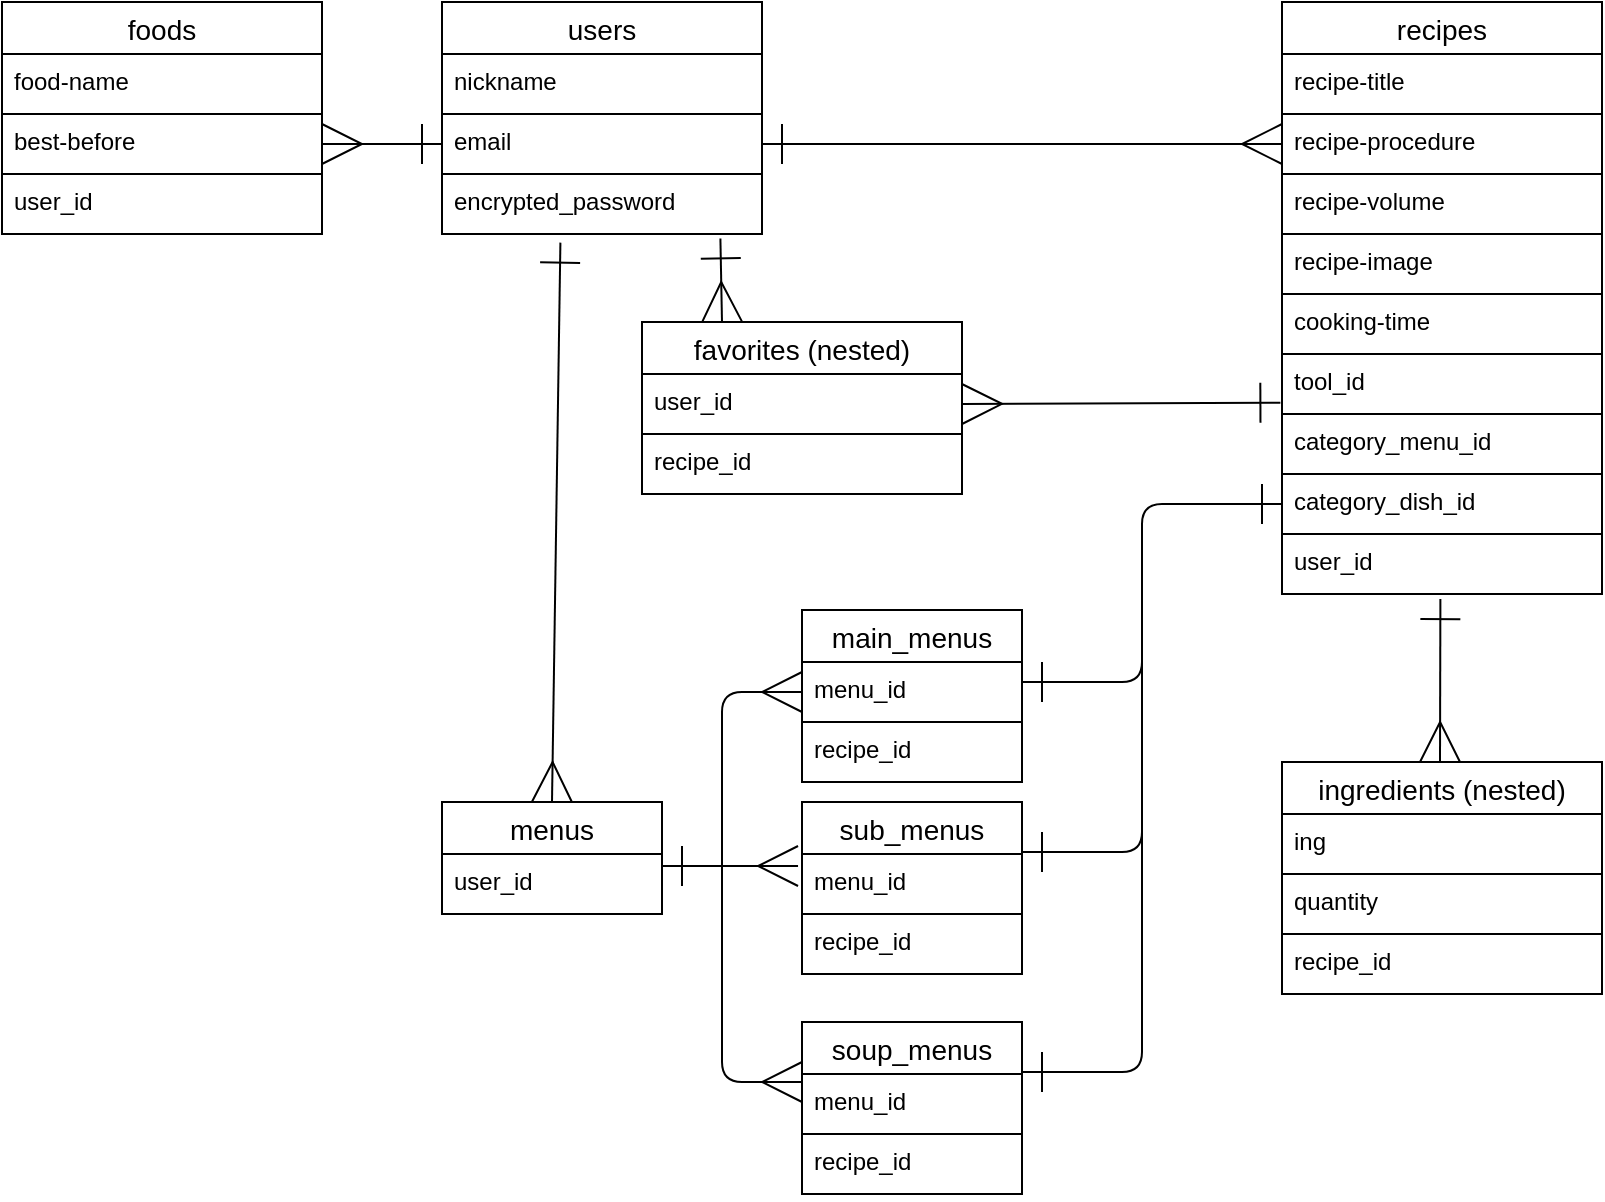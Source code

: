 <mxfile>
    <diagram id="aGqZ5-RF066TwjOBlKIg" name="ページ1">
        <mxGraphModel dx="895" dy="680" grid="0" gridSize="10" guides="1" tooltips="1" connect="1" arrows="1" fold="1" page="1" pageScale="1" pageWidth="1169" pageHeight="827" background="#ffffff" math="0" shadow="0">
            <root>
                <mxCell id="0"/>
                <mxCell id="1" parent="0"/>
                <mxCell id="2" value="users" style="swimlane;fontStyle=0;childLayout=stackLayout;horizontal=1;startSize=26;horizontalStack=0;resizeParent=1;resizeParentMax=0;resizeLast=0;collapsible=1;marginBottom=0;align=center;fontSize=14;fontColor=#000000;fillColor=none;strokeColor=#000000;strokeWidth=1;" parent="1" vertex="1">
                    <mxGeometry x="220" y="40" width="160" height="116" as="geometry"/>
                </mxCell>
                <mxCell id="3" value="nickname" style="text;strokeColor=#000000;fillColor=none;spacingLeft=4;spacingRight=4;overflow=hidden;rotatable=0;points=[[0,0.5],[1,0.5]];portConstraint=eastwest;fontSize=12;fontColor=#000000;strokeWidth=1;" parent="2" vertex="1">
                    <mxGeometry y="26" width="160" height="30" as="geometry"/>
                </mxCell>
                <mxCell id="4" value="email" style="text;strokeColor=#000000;fillColor=none;spacingLeft=4;spacingRight=4;overflow=hidden;rotatable=0;points=[[0,0.5],[1,0.5]];portConstraint=eastwest;fontSize=12;fontColor=#000000;strokeWidth=1;" parent="2" vertex="1">
                    <mxGeometry y="56" width="160" height="30" as="geometry"/>
                </mxCell>
                <mxCell id="5" value="encrypted_password" style="text;strokeColor=#000000;fillColor=none;spacingLeft=4;spacingRight=4;overflow=hidden;rotatable=0;points=[[0,0.5],[1,0.5]];portConstraint=eastwest;fontSize=12;fontColor=#000000;strokeWidth=1;" parent="2" vertex="1">
                    <mxGeometry y="86" width="160" height="30" as="geometry"/>
                </mxCell>
                <mxCell id="7" value="recipes" style="swimlane;fontStyle=0;childLayout=stackLayout;horizontal=1;startSize=26;horizontalStack=0;resizeParent=1;resizeParentMax=0;resizeLast=0;collapsible=1;marginBottom=0;align=center;fontSize=14;fontColor=#000000;fillColor=none;strokeColor=#000000;strokeWidth=1;" parent="1" vertex="1">
                    <mxGeometry x="640" y="40" width="160" height="296" as="geometry"/>
                </mxCell>
                <mxCell id="8" value="recipe-title" style="text;strokeColor=#000000;fillColor=none;spacingLeft=4;spacingRight=4;overflow=hidden;rotatable=0;points=[[0,0.5],[1,0.5]];portConstraint=eastwest;fontSize=12;fontColor=#000000;strokeWidth=1;" parent="7" vertex="1">
                    <mxGeometry y="26" width="160" height="30" as="geometry"/>
                </mxCell>
                <mxCell id="11" value="recipe-procedure" style="text;strokeColor=#000000;fillColor=none;spacingLeft=4;spacingRight=4;overflow=hidden;rotatable=0;points=[[0,0.5],[1,0.5]];portConstraint=eastwest;fontSize=12;fontColor=#000000;strokeWidth=1;" parent="7" vertex="1">
                    <mxGeometry y="56" width="160" height="30" as="geometry"/>
                </mxCell>
                <mxCell id="14" value="recipe-volume" style="text;strokeColor=#000000;fillColor=none;spacingLeft=4;spacingRight=4;overflow=hidden;rotatable=0;points=[[0,0.5],[1,0.5]];portConstraint=eastwest;fontSize=12;fontColor=#000000;strokeWidth=1;" parent="7" vertex="1">
                    <mxGeometry y="86" width="160" height="30" as="geometry"/>
                </mxCell>
                <mxCell id="12" value="recipe-image" style="text;strokeColor=#000000;fillColor=none;spacingLeft=4;spacingRight=4;overflow=hidden;rotatable=0;points=[[0,0.5],[1,0.5]];portConstraint=eastwest;fontSize=12;fontColor=#000000;strokeWidth=1;" parent="7" vertex="1">
                    <mxGeometry y="116" width="160" height="30" as="geometry"/>
                </mxCell>
                <mxCell id="18" value="cooking-time" style="text;strokeColor=#000000;fillColor=none;spacingLeft=4;spacingRight=4;overflow=hidden;rotatable=0;points=[[0,0.5],[1,0.5]];portConstraint=eastwest;fontSize=12;fontColor=#000000;strokeWidth=1;" parent="7" vertex="1">
                    <mxGeometry y="146" width="160" height="30" as="geometry"/>
                </mxCell>
                <mxCell id="16" value="tool_id" style="text;strokeColor=#000000;fillColor=none;spacingLeft=4;spacingRight=4;overflow=hidden;rotatable=0;points=[[0,0.5],[1,0.5]];portConstraint=eastwest;fontSize=12;fontColor=#000000;strokeWidth=1;" parent="7" vertex="1">
                    <mxGeometry y="176" width="160" height="30" as="geometry"/>
                </mxCell>
                <mxCell id="81" value="category_menu_id" style="text;strokeColor=#000000;fillColor=none;spacingLeft=4;spacingRight=4;overflow=hidden;rotatable=0;points=[[0,0.5],[1,0.5]];portConstraint=eastwest;fontSize=12;fontColor=#000000;strokeWidth=1;" parent="7" vertex="1">
                    <mxGeometry y="206" width="160" height="30" as="geometry"/>
                </mxCell>
                <mxCell id="9" value="category_dish_id" style="text;strokeColor=#000000;fillColor=none;spacingLeft=4;spacingRight=4;overflow=hidden;rotatable=0;points=[[0,0.5],[1,0.5]];portConstraint=eastwest;fontSize=12;fontColor=#000000;strokeWidth=1;" parent="7" vertex="1">
                    <mxGeometry y="236" width="160" height="30" as="geometry"/>
                </mxCell>
                <mxCell id="10" value="user_id" style="text;strokeColor=#000000;fillColor=none;spacingLeft=4;spacingRight=4;overflow=hidden;rotatable=0;points=[[0,0.5],[1,0.5]];portConstraint=eastwest;fontSize=12;fontColor=#000000;strokeWidth=1;" parent="7" vertex="1">
                    <mxGeometry y="266" width="160" height="30" as="geometry"/>
                </mxCell>
                <mxCell id="88" style="edgeStyle=none;html=1;entryX=0.37;entryY=1.144;entryDx=0;entryDy=0;entryPerimeter=0;startArrow=ERmany;startFill=0;endArrow=ERone;endFill=0;startSize=18;endSize=18;exitX=0.5;exitY=0;exitDx=0;exitDy=0;fontColor=#000000;strokeColor=#000000;" parent="1" source="19" target="5" edge="1">
                    <mxGeometry relative="1" as="geometry">
                        <mxPoint x="279" y="430" as="sourcePoint"/>
                    </mxGeometry>
                </mxCell>
                <mxCell id="19" value="menus" style="swimlane;fontStyle=0;childLayout=stackLayout;horizontal=1;startSize=26;horizontalStack=0;resizeParent=1;resizeParentMax=0;resizeLast=0;collapsible=1;marginBottom=0;align=center;fontSize=14;fontColor=#000000;fillColor=none;strokeColor=#000000;strokeWidth=1;" parent="1" vertex="1">
                    <mxGeometry x="220" y="440" width="110" height="56" as="geometry"/>
                </mxCell>
                <mxCell id="20" value="user_id" style="text;strokeColor=#000000;fillColor=none;spacingLeft=4;spacingRight=4;overflow=hidden;rotatable=0;points=[[0,0.5],[1,0.5]];portConstraint=eastwest;fontSize=12;fontColor=#000000;strokeWidth=1;" parent="19" vertex="1">
                    <mxGeometry y="26" width="110" height="30" as="geometry"/>
                </mxCell>
                <mxCell id="23" value="foods" style="swimlane;fontStyle=0;childLayout=stackLayout;horizontal=1;startSize=26;horizontalStack=0;resizeParent=1;resizeParentMax=0;resizeLast=0;collapsible=1;marginBottom=0;align=center;fontSize=14;fontColor=#000000;fillColor=none;strokeColor=#000000;strokeWidth=1;" parent="1" vertex="1">
                    <mxGeometry y="40" width="160" height="116" as="geometry"/>
                </mxCell>
                <mxCell id="24" value="food-name" style="text;strokeColor=#000000;fillColor=none;spacingLeft=4;spacingRight=4;overflow=hidden;rotatable=0;points=[[0,0.5],[1,0.5]];portConstraint=eastwest;fontSize=12;fontColor=#000000;strokeWidth=1;" parent="23" vertex="1">
                    <mxGeometry y="26" width="160" height="30" as="geometry"/>
                </mxCell>
                <mxCell id="25" value="best-before" style="text;strokeColor=#000000;fillColor=none;spacingLeft=4;spacingRight=4;overflow=hidden;rotatable=0;points=[[0,0.5],[1,0.5]];portConstraint=eastwest;fontSize=12;fontColor=#000000;strokeWidth=1;" parent="23" vertex="1">
                    <mxGeometry y="56" width="160" height="30" as="geometry"/>
                </mxCell>
                <mxCell id="26" value="user_id" style="text;strokeColor=#000000;fillColor=none;spacingLeft=4;spacingRight=4;overflow=hidden;rotatable=0;points=[[0,0.5],[1,0.5]];portConstraint=eastwest;fontSize=12;fontColor=#000000;strokeWidth=1;" parent="23" vertex="1">
                    <mxGeometry y="86" width="160" height="30" as="geometry"/>
                </mxCell>
                <mxCell id="46" style="edgeStyle=none;html=1;exitX=1;exitY=0.5;exitDx=0;exitDy=0;entryX=0;entryY=0.5;entryDx=0;entryDy=0;endArrow=ERone;endFill=0;startArrow=ERmany;startFill=0;endSize=18;startSize=18;fontColor=#000000;strokeColor=#000000;" parent="1" source="25" target="4" edge="1">
                    <mxGeometry relative="1" as="geometry"/>
                </mxCell>
                <mxCell id="57" style="edgeStyle=none;html=1;exitX=0;exitY=0.5;exitDx=0;exitDy=0;entryX=1;entryY=0.5;entryDx=0;entryDy=0;startArrow=ERmany;startFill=0;endArrow=ERone;endFill=0;startSize=18;endSize=18;fontColor=#000000;strokeColor=#000000;" parent="1" source="11" target="4" edge="1">
                    <mxGeometry relative="1" as="geometry"/>
                </mxCell>
                <mxCell id="75" value="ingredients (nested)" style="swimlane;fontStyle=0;childLayout=stackLayout;horizontal=1;startSize=26;horizontalStack=0;resizeParent=1;resizeParentMax=0;resizeLast=0;collapsible=1;marginBottom=0;align=center;fontSize=14;fontColor=#000000;fillColor=none;strokeColor=#000000;strokeWidth=1;" parent="1" vertex="1">
                    <mxGeometry x="640" y="420" width="160" height="116" as="geometry"/>
                </mxCell>
                <mxCell id="76" value="ing" style="text;strokeColor=#000000;fillColor=none;spacingLeft=4;spacingRight=4;overflow=hidden;rotatable=0;points=[[0,0.5],[1,0.5]];portConstraint=eastwest;fontSize=12;fontColor=#000000;strokeWidth=1;" parent="75" vertex="1">
                    <mxGeometry y="26" width="160" height="30" as="geometry"/>
                </mxCell>
                <mxCell id="78" value="quantity" style="text;strokeColor=#000000;fillColor=none;spacingLeft=4;spacingRight=4;overflow=hidden;rotatable=0;points=[[0,0.5],[1,0.5]];portConstraint=eastwest;fontSize=12;fontColor=#000000;strokeWidth=1;" parent="75" vertex="1">
                    <mxGeometry y="56" width="160" height="30" as="geometry"/>
                </mxCell>
                <mxCell id="77" value="recipe_id" style="text;strokeColor=#000000;fillColor=none;spacingLeft=4;spacingRight=4;overflow=hidden;rotatable=0;points=[[0,0.5],[1,0.5]];portConstraint=eastwest;fontSize=12;fontColor=#000000;strokeWidth=1;" parent="75" vertex="1">
                    <mxGeometry y="86" width="160" height="30" as="geometry"/>
                </mxCell>
                <mxCell id="87" style="edgeStyle=none;html=1;entryX=0.495;entryY=1.085;entryDx=0;entryDy=0;entryPerimeter=0;startArrow=ERmany;startFill=0;endArrow=ERone;endFill=0;endSize=18;startSize=18;fontColor=#000000;strokeColor=#000000;" parent="1" target="10" edge="1">
                    <mxGeometry relative="1" as="geometry">
                        <mxPoint x="719" y="420" as="sourcePoint"/>
                    </mxGeometry>
                </mxCell>
                <mxCell id="91" style="edgeStyle=none;html=1;exitX=0.25;exitY=0;exitDx=0;exitDy=0;entryX=0.87;entryY=1.074;entryDx=0;entryDy=0;entryPerimeter=0;startArrow=ERmany;startFill=0;endArrow=ERone;endFill=0;startSize=18;endSize=18;fontColor=#000000;strokeColor=#000000;" parent="1" source="82" target="5" edge="1">
                    <mxGeometry relative="1" as="geometry"/>
                </mxCell>
                <mxCell id="82" value="favorites (nested)" style="swimlane;fontStyle=0;childLayout=stackLayout;horizontal=1;startSize=26;horizontalStack=0;resizeParent=1;resizeParentMax=0;resizeLast=0;collapsible=1;marginBottom=0;align=center;fontSize=14;fontColor=#000000;fillColor=none;strokeColor=#000000;strokeWidth=1;" parent="1" vertex="1">
                    <mxGeometry x="320" y="200" width="160" height="86" as="geometry"/>
                </mxCell>
                <mxCell id="83" value="user_id" style="text;strokeColor=#000000;fillColor=none;spacingLeft=4;spacingRight=4;overflow=hidden;rotatable=0;points=[[0,0.5],[1,0.5]];portConstraint=eastwest;fontSize=12;fontColor=#000000;strokeWidth=1;" parent="82" vertex="1">
                    <mxGeometry y="26" width="160" height="30" as="geometry"/>
                </mxCell>
                <mxCell id="85" value="recipe_id" style="text;strokeColor=#000000;fillColor=none;spacingLeft=4;spacingRight=4;overflow=hidden;rotatable=0;points=[[0,0.5],[1,0.5]];portConstraint=eastwest;fontSize=12;fontColor=#000000;strokeWidth=1;" parent="82" vertex="1">
                    <mxGeometry y="56" width="160" height="30" as="geometry"/>
                </mxCell>
                <mxCell id="90" style="edgeStyle=none;html=1;exitX=1;exitY=0.5;exitDx=0;exitDy=0;entryX=-0.005;entryY=0.811;entryDx=0;entryDy=0;entryPerimeter=0;startArrow=ERmany;startFill=0;endArrow=ERone;endFill=0;startSize=18;endSize=18;fontColor=#000000;strokeColor=#000000;" parent="1" source="83" target="16" edge="1">
                    <mxGeometry relative="1" as="geometry"/>
                </mxCell>
                <mxCell id="92" value="main_menus" style="swimlane;fontStyle=0;childLayout=stackLayout;horizontal=1;startSize=26;horizontalStack=0;resizeParent=1;resizeParentMax=0;resizeLast=0;collapsible=1;marginBottom=0;align=center;fontSize=14;fontColor=#000000;fillColor=none;strokeColor=#000000;strokeWidth=1;" parent="1" vertex="1">
                    <mxGeometry x="400" y="344" width="110" height="86" as="geometry"/>
                </mxCell>
                <mxCell id="110" value="menu_id" style="text;strokeColor=none;fillColor=none;spacingLeft=4;spacingRight=4;overflow=hidden;rotatable=0;points=[[0,0.5],[1,0.5]];portConstraint=eastwest;fontSize=12;fontColor=#000000;" parent="92" vertex="1">
                    <mxGeometry y="26" width="110" height="30" as="geometry"/>
                </mxCell>
                <mxCell id="93" value="recipe_id" style="text;strokeColor=#000000;fillColor=none;spacingLeft=4;spacingRight=4;overflow=hidden;rotatable=0;points=[[0,0.5],[1,0.5]];portConstraint=eastwest;fontSize=12;fontColor=#000000;strokeWidth=1;" parent="92" vertex="1">
                    <mxGeometry y="56" width="110" height="30" as="geometry"/>
                </mxCell>
                <mxCell id="94" value="sub_menus" style="swimlane;fontStyle=0;childLayout=stackLayout;horizontal=1;startSize=26;horizontalStack=0;resizeParent=1;resizeParentMax=0;resizeLast=0;collapsible=1;marginBottom=0;align=center;fontSize=14;fontColor=#000000;fillColor=none;strokeColor=#000000;strokeWidth=1;" parent="1" vertex="1">
                    <mxGeometry x="400" y="440" width="110" height="86" as="geometry"/>
                </mxCell>
                <mxCell id="112" value="menu_id" style="text;strokeColor=none;fillColor=none;spacingLeft=4;spacingRight=4;overflow=hidden;rotatable=0;points=[[0,0.5],[1,0.5]];portConstraint=eastwest;fontSize=12;fontColor=#000000;" parent="94" vertex="1">
                    <mxGeometry y="26" width="110" height="30" as="geometry"/>
                </mxCell>
                <mxCell id="95" value="recipe_id" style="text;strokeColor=#000000;fillColor=none;spacingLeft=4;spacingRight=4;overflow=hidden;rotatable=0;points=[[0,0.5],[1,0.5]];portConstraint=eastwest;fontSize=12;fontColor=#000000;strokeWidth=1;" parent="94" vertex="1">
                    <mxGeometry y="56" width="110" height="30" as="geometry"/>
                </mxCell>
                <mxCell id="96" value="soup_menus" style="swimlane;fontStyle=0;childLayout=stackLayout;horizontal=1;startSize=26;horizontalStack=0;resizeParent=1;resizeParentMax=0;resizeLast=0;collapsible=1;marginBottom=0;align=center;fontSize=14;fontColor=#000000;fillColor=none;strokeColor=#000000;strokeWidth=1;" parent="1" vertex="1">
                    <mxGeometry x="400" y="550" width="110" height="86" as="geometry"/>
                </mxCell>
                <mxCell id="113" value="menu_id" style="text;strokeColor=none;fillColor=none;spacingLeft=4;spacingRight=4;overflow=hidden;rotatable=0;points=[[0,0.5],[1,0.5]];portConstraint=eastwest;fontSize=12;fontColor=#000000;" parent="96" vertex="1">
                    <mxGeometry y="26" width="110" height="30" as="geometry"/>
                </mxCell>
                <mxCell id="97" value="recipe_id" style="text;strokeColor=#000000;fillColor=none;spacingLeft=4;spacingRight=4;overflow=hidden;rotatable=0;points=[[0,0.5],[1,0.5]];portConstraint=eastwest;fontSize=12;fontColor=#000000;strokeWidth=1;" parent="96" vertex="1">
                    <mxGeometry y="56" width="110" height="30" as="geometry"/>
                </mxCell>
                <mxCell id="100" style="edgeStyle=none;html=1;exitX=0;exitY=0.5;exitDx=0;exitDy=0;startArrow=ERmany;startFill=0;endArrow=none;endFill=0;startSize=18;endSize=18;fontColor=#000000;strokeColor=#000000;" parent="1" source="110" edge="1">
                    <mxGeometry relative="1" as="geometry">
                        <mxPoint x="590" y="410" as="sourcePoint"/>
                        <mxPoint x="360" y="470" as="targetPoint"/>
                        <Array as="points">
                            <mxPoint x="360" y="385"/>
                        </Array>
                    </mxGeometry>
                </mxCell>
                <mxCell id="101" style="edgeStyle=none;html=1;startArrow=ERmany;startFill=0;endArrow=ERone;endFill=0;startSize=18;endSize=18;exitX=-0.018;exitY=0.2;exitDx=0;exitDy=0;exitPerimeter=0;fontColor=#000000;strokeColor=#000000;" parent="1" source="112" edge="1">
                    <mxGeometry relative="1" as="geometry">
                        <mxPoint x="390" y="460" as="sourcePoint"/>
                        <mxPoint x="330" y="472" as="targetPoint"/>
                    </mxGeometry>
                </mxCell>
                <mxCell id="104" style="edgeStyle=none;html=1;startArrow=ERone;startFill=0;endArrow=ERone;endFill=0;startSize=18;endSize=18;exitX=0;exitY=0.5;exitDx=0;exitDy=0;fontColor=#000000;strokeColor=#000000;" parent="1" source="9" edge="1">
                    <mxGeometry relative="1" as="geometry">
                        <mxPoint x="579.01" y="380" as="sourcePoint"/>
                        <mxPoint x="510" y="380" as="targetPoint"/>
                        <Array as="points">
                            <mxPoint x="570" y="291"/>
                            <mxPoint x="570" y="380"/>
                        </Array>
                    </mxGeometry>
                </mxCell>
                <mxCell id="105" style="edgeStyle=none;html=1;startArrow=none;startFill=0;endArrow=ERone;endFill=0;startSize=18;endSize=18;fontColor=#000000;strokeColor=#000000;" parent="1" edge="1">
                    <mxGeometry relative="1" as="geometry">
                        <mxPoint x="570" y="380" as="sourcePoint"/>
                        <mxPoint x="510" y="575" as="targetPoint"/>
                        <Array as="points">
                            <mxPoint x="570" y="575"/>
                        </Array>
                    </mxGeometry>
                </mxCell>
                <mxCell id="106" style="edgeStyle=none;html=1;startArrow=none;startFill=0;endArrow=ERone;endFill=0;startSize=18;endSize=18;fontColor=#000000;strokeColor=#000000;" parent="1" edge="1">
                    <mxGeometry relative="1" as="geometry">
                        <mxPoint x="570" y="340" as="sourcePoint"/>
                        <mxPoint x="510" y="465.01" as="targetPoint"/>
                        <Array as="points">
                            <mxPoint x="570" y="465.01"/>
                        </Array>
                    </mxGeometry>
                </mxCell>
                <mxCell id="109" style="edgeStyle=none;html=1;exitX=0;exitY=0.5;exitDx=0;exitDy=0;startArrow=ERmany;startFill=0;endArrow=none;endFill=0;startSize=18;endSize=18;fontColor=#000000;strokeColor=#000000;" parent="1" edge="1">
                    <mxGeometry relative="1" as="geometry">
                        <mxPoint x="400" y="580" as="sourcePoint"/>
                        <mxPoint x="360" y="470" as="targetPoint"/>
                        <Array as="points">
                            <mxPoint x="360" y="580"/>
                        </Array>
                    </mxGeometry>
                </mxCell>
            </root>
        </mxGraphModel>
    </diagram>
</mxfile>
